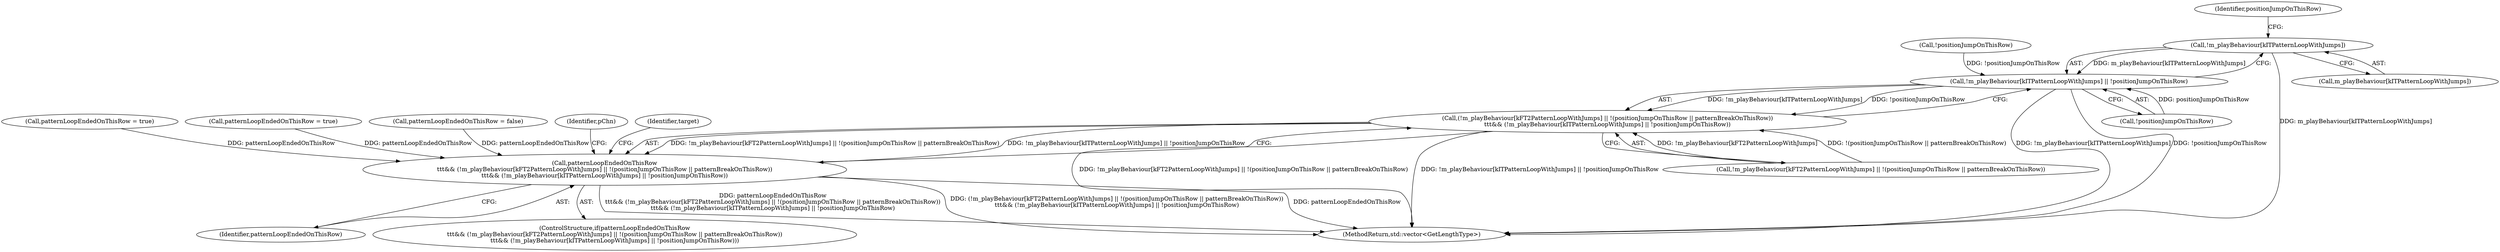 digraph "0_openmpt_492022c7297ede682161d9c0ec2de15526424e76@array" {
"1003362" [label="(Call,!m_playBehaviour[kITPatternLoopWithJumps])"];
"1003361" [label="(Call,!m_playBehaviour[kITPatternLoopWithJumps] || !positionJumpOnThisRow)"];
"1003351" [label="(Call,(!m_playBehaviour[kFT2PatternLoopWithJumps] || !(positionJumpOnThisRow || patternBreakOnThisRow))\n\t\t\t&& (!m_playBehaviour[kITPatternLoopWithJumps] || !positionJumpOnThisRow))"];
"1003349" [label="(Call,patternLoopEndedOnThisRow\n\t\t\t&& (!m_playBehaviour[kFT2PatternLoopWithJumps] || !(positionJumpOnThisRow || patternBreakOnThisRow))\n\t\t\t&& (!m_playBehaviour[kITPatternLoopWithJumps] || !positionJumpOnThisRow))"];
"1003349" [label="(Call,patternLoopEndedOnThisRow\n\t\t\t&& (!m_playBehaviour[kFT2PatternLoopWithJumps] || !(positionJumpOnThisRow || patternBreakOnThisRow))\n\t\t\t&& (!m_playBehaviour[kITPatternLoopWithJumps] || !positionJumpOnThisRow))"];
"1003367" [label="(Identifier,positionJumpOnThisRow)"];
"1001416" [label="(Call,!positionJumpOnThisRow)"];
"1003350" [label="(Identifier,patternLoopEndedOnThisRow)"];
"1001574" [label="(Call,patternLoopEndedOnThisRow = true)"];
"1003361" [label="(Call,!m_playBehaviour[kITPatternLoopWithJumps] || !positionJumpOnThisRow)"];
"1003351" [label="(Call,(!m_playBehaviour[kFT2PatternLoopWithJumps] || !(positionJumpOnThisRow || patternBreakOnThisRow))\n\t\t\t&& (!m_playBehaviour[kITPatternLoopWithJumps] || !positionJumpOnThisRow))"];
"1001681" [label="(Call,patternLoopEndedOnThisRow = true)"];
"1003348" [label="(ControlStructure,if(patternLoopEndedOnThisRow\n\t\t\t&& (!m_playBehaviour[kFT2PatternLoopWithJumps] || !(positionJumpOnThisRow || patternBreakOnThisRow))\n\t\t\t&& (!m_playBehaviour[kITPatternLoopWithJumps] || !positionJumpOnThisRow)))"];
"1003923" [label="(MethodReturn,std::vector<GetLengthType>)"];
"1000462" [label="(Call,patternLoopEndedOnThisRow = false)"];
"1003371" [label="(Identifier,pChn)"];
"1003363" [label="(Call,m_playBehaviour[kITPatternLoopWithJumps])"];
"1000356" [label="(Identifier,target)"];
"1003352" [label="(Call,!m_playBehaviour[kFT2PatternLoopWithJumps] || !(positionJumpOnThisRow || patternBreakOnThisRow))"];
"1003362" [label="(Call,!m_playBehaviour[kITPatternLoopWithJumps])"];
"1003366" [label="(Call,!positionJumpOnThisRow)"];
"1003362" -> "1003361"  [label="AST: "];
"1003362" -> "1003363"  [label="CFG: "];
"1003363" -> "1003362"  [label="AST: "];
"1003367" -> "1003362"  [label="CFG: "];
"1003361" -> "1003362"  [label="CFG: "];
"1003362" -> "1003923"  [label="DDG: m_playBehaviour[kITPatternLoopWithJumps]"];
"1003362" -> "1003361"  [label="DDG: m_playBehaviour[kITPatternLoopWithJumps]"];
"1003361" -> "1003351"  [label="AST: "];
"1003361" -> "1003366"  [label="CFG: "];
"1003366" -> "1003361"  [label="AST: "];
"1003351" -> "1003361"  [label="CFG: "];
"1003361" -> "1003923"  [label="DDG: !m_playBehaviour[kITPatternLoopWithJumps]"];
"1003361" -> "1003923"  [label="DDG: !positionJumpOnThisRow"];
"1003361" -> "1003351"  [label="DDG: !m_playBehaviour[kITPatternLoopWithJumps]"];
"1003361" -> "1003351"  [label="DDG: !positionJumpOnThisRow"];
"1001416" -> "1003361"  [label="DDG: !positionJumpOnThisRow"];
"1003366" -> "1003361"  [label="DDG: positionJumpOnThisRow"];
"1003351" -> "1003349"  [label="AST: "];
"1003351" -> "1003352"  [label="CFG: "];
"1003352" -> "1003351"  [label="AST: "];
"1003349" -> "1003351"  [label="CFG: "];
"1003351" -> "1003923"  [label="DDG: !m_playBehaviour[kFT2PatternLoopWithJumps] || !(positionJumpOnThisRow || patternBreakOnThisRow)"];
"1003351" -> "1003923"  [label="DDG: !m_playBehaviour[kITPatternLoopWithJumps] || !positionJumpOnThisRow"];
"1003351" -> "1003349"  [label="DDG: !m_playBehaviour[kFT2PatternLoopWithJumps] || !(positionJumpOnThisRow || patternBreakOnThisRow)"];
"1003351" -> "1003349"  [label="DDG: !m_playBehaviour[kITPatternLoopWithJumps] || !positionJumpOnThisRow"];
"1003352" -> "1003351"  [label="DDG: !m_playBehaviour[kFT2PatternLoopWithJumps]"];
"1003352" -> "1003351"  [label="DDG: !(positionJumpOnThisRow || patternBreakOnThisRow)"];
"1003349" -> "1003348"  [label="AST: "];
"1003349" -> "1003350"  [label="CFG: "];
"1003350" -> "1003349"  [label="AST: "];
"1000356" -> "1003349"  [label="CFG: "];
"1003371" -> "1003349"  [label="CFG: "];
"1003349" -> "1003923"  [label="DDG: patternLoopEndedOnThisRow\n\t\t\t&& (!m_playBehaviour[kFT2PatternLoopWithJumps] || !(positionJumpOnThisRow || patternBreakOnThisRow))\n\t\t\t&& (!m_playBehaviour[kITPatternLoopWithJumps] || !positionJumpOnThisRow)"];
"1003349" -> "1003923"  [label="DDG: (!m_playBehaviour[kFT2PatternLoopWithJumps] || !(positionJumpOnThisRow || patternBreakOnThisRow))\n\t\t\t&& (!m_playBehaviour[kITPatternLoopWithJumps] || !positionJumpOnThisRow)"];
"1003349" -> "1003923"  [label="DDG: patternLoopEndedOnThisRow"];
"1001681" -> "1003349"  [label="DDG: patternLoopEndedOnThisRow"];
"1000462" -> "1003349"  [label="DDG: patternLoopEndedOnThisRow"];
"1001574" -> "1003349"  [label="DDG: patternLoopEndedOnThisRow"];
}
